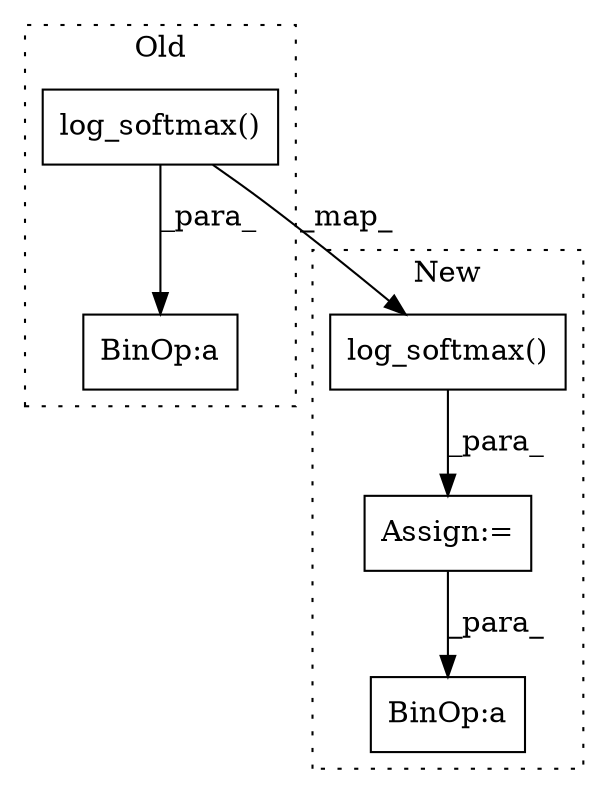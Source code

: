 digraph G {
subgraph cluster0 {
1 [label="log_softmax()" a="75" s="2722,2750" l="19,1" shape="box"];
5 [label="BinOp:a" a="82" s="2719" l="3" shape="box"];
label = "Old";
style="dotted";
}
subgraph cluster1 {
2 [label="log_softmax()" a="75" s="2665,2693" l="19,1" shape="box"];
3 [label="Assign:=" a="68" s="2706" l="3" shape="box"];
4 [label="BinOp:a" a="82" s="2831" l="3" shape="box"];
label = "New";
style="dotted";
}
1 -> 2 [label="_map_"];
1 -> 5 [label="_para_"];
2 -> 3 [label="_para_"];
3 -> 4 [label="_para_"];
}